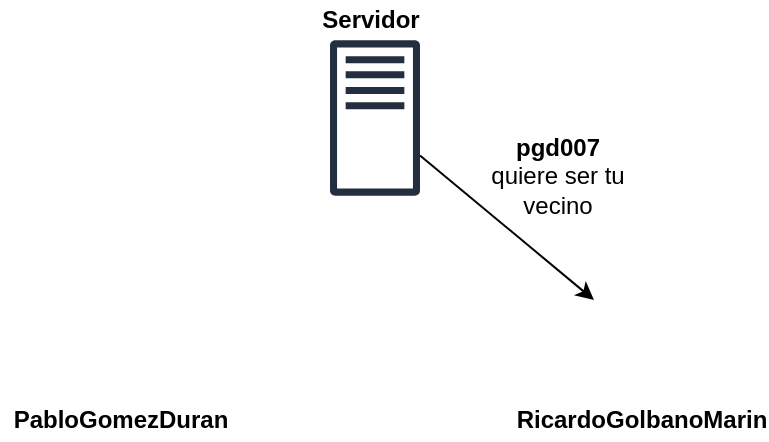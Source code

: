 <mxfile version="12.9.7" type="device"><diagram id="yuQPI98vXx0ofhXXwVnL" name="Page-1"><mxGraphModel dx="1038" dy="592" grid="1" gridSize="10" guides="1" tooltips="1" connect="1" arrows="1" fold="1" page="1" pageScale="1" pageWidth="827" pageHeight="1169" math="0" shadow="0"><root><mxCell id="0"/><mxCell id="1" parent="0"/><mxCell id="Rk8jkysvFzLnJgMZytIT-80" value="Servidor" style="text;html=1;align=center;verticalAlign=middle;resizable=0;points=[];autosize=1;fontStyle=1" parent="1" vertex="1"><mxGeometry x="360" y="670" width="70" height="20" as="geometry"/></mxCell><mxCell id="Rk8jkysvFzLnJgMZytIT-81" value="" style="outlineConnect=0;fontColor=#232F3E;gradientColor=none;fillColor=#232F3E;strokeColor=none;dashed=0;verticalLabelPosition=bottom;verticalAlign=top;align=center;html=1;fontSize=12;fontStyle=0;aspect=fixed;pointerEvents=1;shape=mxgraph.aws4.traditional_server;" parent="1" vertex="1"><mxGeometry x="375" y="690" width="45" height="78" as="geometry"/></mxCell><mxCell id="Rk8jkysvFzLnJgMZytIT-82" value="" style="shape=image;html=1;verticalAlign=top;verticalLabelPosition=bottom;labelBackgroundColor=#ffffff;imageAspect=0;aspect=fixed;image=https://cdn2.iconfinder.com/data/icons/pittogrammi/142/04-128.png" parent="1" vertex="1"><mxGeometry x="241" y="820" width="48" height="48" as="geometry"/></mxCell><mxCell id="Rk8jkysvFzLnJgMZytIT-83" value="" style="shape=image;html=1;verticalAlign=top;verticalLabelPosition=bottom;labelBackgroundColor=#ffffff;imageAspect=0;aspect=fixed;image=https://cdn2.iconfinder.com/data/icons/pittogrammi/142/04-128.png" parent="1" vertex="1"><mxGeometry x="507" y="820" width="48" height="48" as="geometry"/></mxCell><mxCell id="Rk8jkysvFzLnJgMZytIT-113" value="" style="endArrow=classic;html=1;strokeWidth=1;fontSize=12;entryX=0;entryY=0;entryDx=0;entryDy=0;" parent="1" source="Rk8jkysvFzLnJgMZytIT-81" target="Rk8jkysvFzLnJgMZytIT-83" edge="1"><mxGeometry width="50" height="50" relative="1" as="geometry"><mxPoint x="458.5" y="818" as="sourcePoint"/><mxPoint x="508.5" y="718" as="targetPoint"/></mxGeometry></mxCell><mxCell id="Rk8jkysvFzLnJgMZytIT-114" value="&lt;b&gt;pgd007 &lt;/b&gt;quiere ser tu vecino" style="text;html=1;strokeColor=none;fillColor=none;align=center;verticalAlign=middle;whiteSpace=wrap;rounded=0;fontSize=12;" parent="1" vertex="1"><mxGeometry x="448.5" y="748" width="80" height="20" as="geometry"/></mxCell><mxCell id="TH1WxLZH0us1bPNFvh-Y-6" value="PabloGomezDuran" style="text;html=1;align=center;verticalAlign=middle;resizable=0;points=[];autosize=1;fontStyle=1" vertex="1" parent="1"><mxGeometry x="210" y="870" width="120" height="20" as="geometry"/></mxCell><mxCell id="TH1WxLZH0us1bPNFvh-Y-11" value="RicardoGolbanoMarin" style="text;html=1;strokeColor=none;fillColor=none;align=center;verticalAlign=middle;whiteSpace=wrap;rounded=0;fontStyle=1" vertex="1" parent="1"><mxGeometry x="471" y="870" width="120" height="20" as="geometry"/></mxCell></root></mxGraphModel></diagram></mxfile>